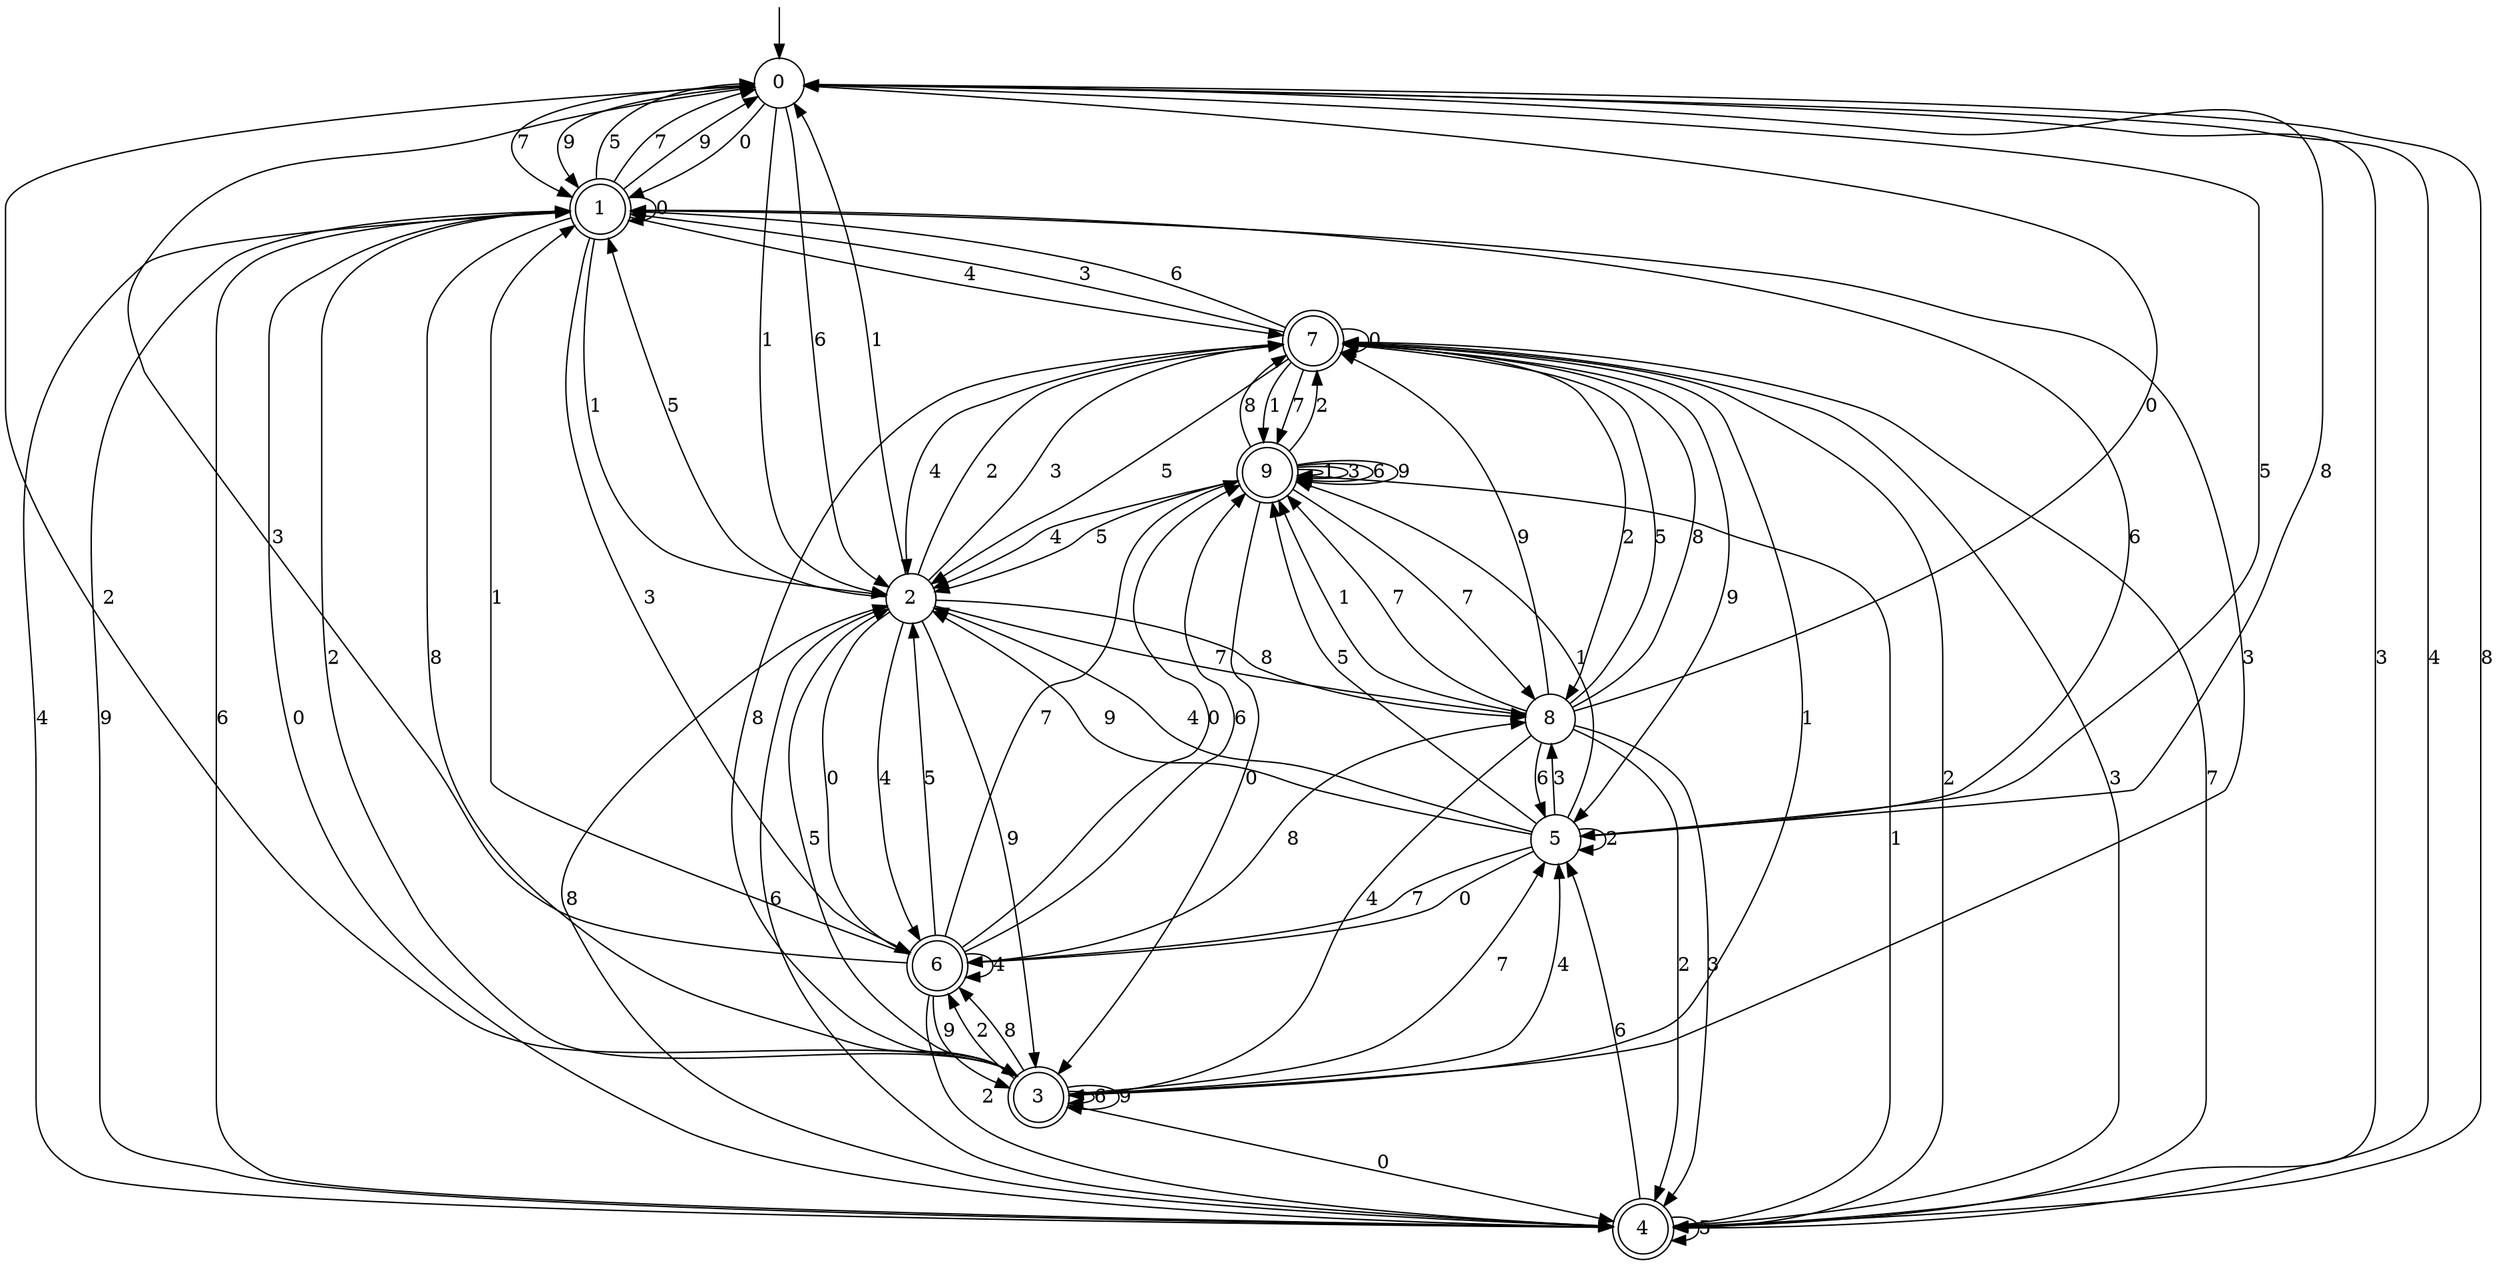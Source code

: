 digraph g {

	s0 [shape="circle" label="0"];
	s1 [shape="doublecircle" label="1"];
	s2 [shape="circle" label="2"];
	s3 [shape="doublecircle" label="3"];
	s4 [shape="doublecircle" label="4"];
	s5 [shape="circle" label="5"];
	s6 [shape="doublecircle" label="6"];
	s7 [shape="doublecircle" label="7"];
	s8 [shape="circle" label="8"];
	s9 [shape="doublecircle" label="9"];
	s0 -> s1 [label="0"];
	s0 -> s2 [label="1"];
	s0 -> s3 [label="2"];
	s0 -> s4 [label="3"];
	s0 -> s4 [label="4"];
	s0 -> s5 [label="5"];
	s0 -> s2 [label="6"];
	s0 -> s1 [label="7"];
	s0 -> s4 [label="8"];
	s0 -> s1 [label="9"];
	s1 -> s1 [label="0"];
	s1 -> s2 [label="1"];
	s1 -> s3 [label="2"];
	s1 -> s6 [label="3"];
	s1 -> s7 [label="4"];
	s1 -> s0 [label="5"];
	s1 -> s4 [label="6"];
	s1 -> s0 [label="7"];
	s1 -> s3 [label="8"];
	s1 -> s0 [label="9"];
	s2 -> s6 [label="0"];
	s2 -> s0 [label="1"];
	s2 -> s7 [label="2"];
	s2 -> s7 [label="3"];
	s2 -> s6 [label="4"];
	s2 -> s1 [label="5"];
	s2 -> s4 [label="6"];
	s2 -> s8 [label="7"];
	s2 -> s8 [label="8"];
	s2 -> s3 [label="9"];
	s3 -> s4 [label="0"];
	s3 -> s7 [label="1"];
	s3 -> s6 [label="2"];
	s3 -> s1 [label="3"];
	s3 -> s5 [label="4"];
	s3 -> s2 [label="5"];
	s3 -> s3 [label="6"];
	s3 -> s5 [label="7"];
	s3 -> s6 [label="8"];
	s3 -> s3 [label="9"];
	s4 -> s1 [label="0"];
	s4 -> s9 [label="1"];
	s4 -> s7 [label="2"];
	s4 -> s7 [label="3"];
	s4 -> s1 [label="4"];
	s4 -> s4 [label="5"];
	s4 -> s5 [label="6"];
	s4 -> s7 [label="7"];
	s4 -> s2 [label="8"];
	s4 -> s1 [label="9"];
	s5 -> s6 [label="0"];
	s5 -> s9 [label="1"];
	s5 -> s5 [label="2"];
	s5 -> s8 [label="3"];
	s5 -> s2 [label="4"];
	s5 -> s9 [label="5"];
	s5 -> s1 [label="6"];
	s5 -> s6 [label="7"];
	s5 -> s0 [label="8"];
	s5 -> s2 [label="9"];
	s6 -> s9 [label="0"];
	s6 -> s1 [label="1"];
	s6 -> s4 [label="2"];
	s6 -> s0 [label="3"];
	s6 -> s6 [label="4"];
	s6 -> s2 [label="5"];
	s6 -> s9 [label="6"];
	s6 -> s9 [label="7"];
	s6 -> s8 [label="8"];
	s6 -> s3 [label="9"];
	s7 -> s7 [label="0"];
	s7 -> s9 [label="1"];
	s7 -> s8 [label="2"];
	s7 -> s1 [label="3"];
	s7 -> s2 [label="4"];
	s7 -> s2 [label="5"];
	s7 -> s1 [label="6"];
	s7 -> s9 [label="7"];
	s7 -> s3 [label="8"];
	s7 -> s5 [label="9"];
	s8 -> s0 [label="0"];
	s8 -> s9 [label="1"];
	s8 -> s4 [label="2"];
	s8 -> s4 [label="3"];
	s8 -> s3 [label="4"];
	s8 -> s7 [label="5"];
	s8 -> s5 [label="6"];
	s8 -> s9 [label="7"];
	s8 -> s7 [label="8"];
	s8 -> s7 [label="9"];
	s9 -> s3 [label="0"];
	s9 -> s9 [label="1"];
	s9 -> s7 [label="2"];
	s9 -> s9 [label="3"];
	s9 -> s2 [label="4"];
	s9 -> s2 [label="5"];
	s9 -> s9 [label="6"];
	s9 -> s8 [label="7"];
	s9 -> s7 [label="8"];
	s9 -> s9 [label="9"];

__start0 [label="" shape="none" width="0" height="0"];
__start0 -> s0;

}
